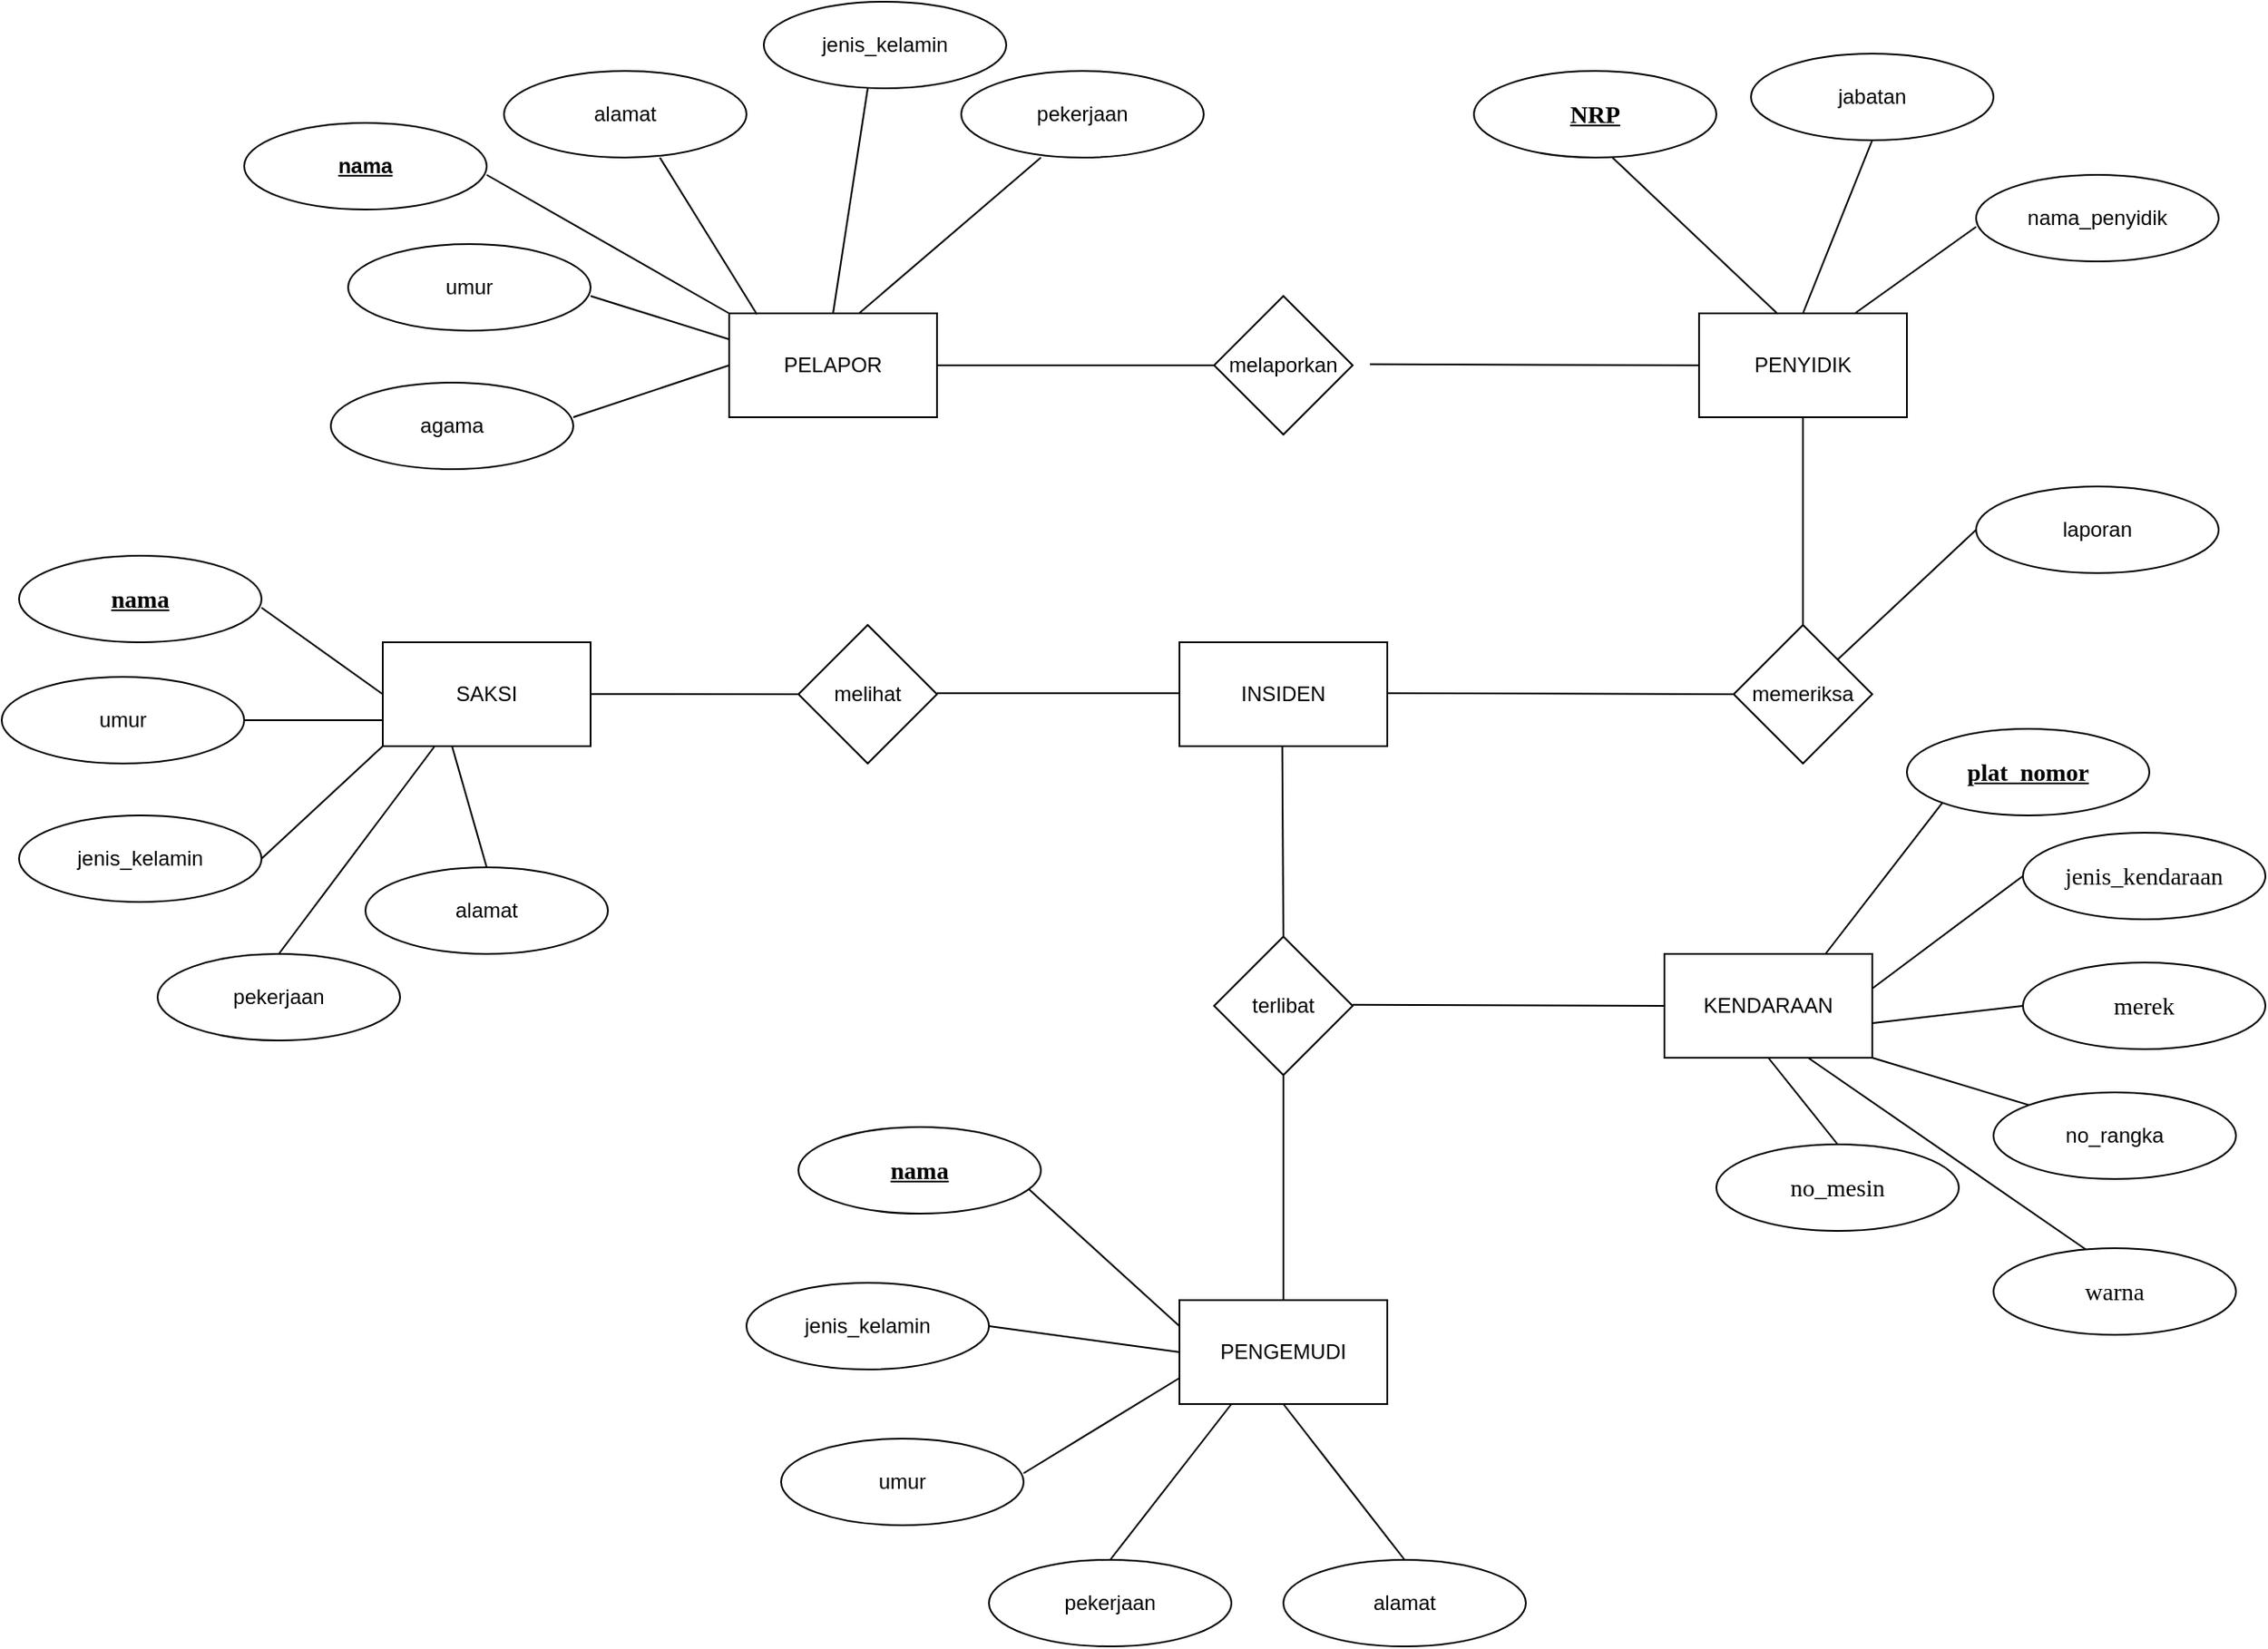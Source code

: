<mxfile version="20.8.0" type="github">
  <diagram id="SfxYuNU0QuVi-YvoFy_M" name="Halaman-1">
    <mxGraphModel dx="2062" dy="1805" grid="1" gridSize="10" guides="1" tooltips="1" connect="1" arrows="1" fold="1" page="1" pageScale="1" pageWidth="827" pageHeight="1169" math="0" shadow="0">
      <root>
        <mxCell id="0" />
        <mxCell id="1" parent="0" />
        <mxCell id="fWzBisHJ5yLW3HTDYXz7-1" value="PELAPOR" style="rounded=0;whiteSpace=wrap;html=1;" vertex="1" parent="1">
          <mxGeometry x="80" y="160" width="120" height="60" as="geometry" />
        </mxCell>
        <mxCell id="fWzBisHJ5yLW3HTDYXz7-2" value="PENYIDIK" style="rounded=0;whiteSpace=wrap;html=1;" vertex="1" parent="1">
          <mxGeometry x="640" y="160" width="120" height="60" as="geometry" />
        </mxCell>
        <mxCell id="fWzBisHJ5yLW3HTDYXz7-3" value="INSIDEN" style="rounded=0;whiteSpace=wrap;html=1;" vertex="1" parent="1">
          <mxGeometry x="340" y="350" width="120" height="60" as="geometry" />
        </mxCell>
        <mxCell id="fWzBisHJ5yLW3HTDYXz7-4" value="PENGEMUDI" style="rounded=0;whiteSpace=wrap;html=1;" vertex="1" parent="1">
          <mxGeometry x="340" y="730" width="120" height="60" as="geometry" />
        </mxCell>
        <mxCell id="fWzBisHJ5yLW3HTDYXz7-5" value="KENDARAAN" style="rounded=0;whiteSpace=wrap;html=1;" vertex="1" parent="1">
          <mxGeometry x="620" y="530" width="120" height="60" as="geometry" />
        </mxCell>
        <mxCell id="fWzBisHJ5yLW3HTDYXz7-6" value="SAKSI" style="rounded=0;whiteSpace=wrap;html=1;" vertex="1" parent="1">
          <mxGeometry x="-120" y="350" width="120" height="60" as="geometry" />
        </mxCell>
        <mxCell id="fWzBisHJ5yLW3HTDYXz7-7" value="melaporkan" style="rhombus;whiteSpace=wrap;html=1;" vertex="1" parent="1">
          <mxGeometry x="360" y="150" width="80" height="80" as="geometry" />
        </mxCell>
        <mxCell id="fWzBisHJ5yLW3HTDYXz7-8" value="memeriksa" style="rhombus;whiteSpace=wrap;html=1;" vertex="1" parent="1">
          <mxGeometry x="660" y="340" width="80" height="80" as="geometry" />
        </mxCell>
        <mxCell id="fWzBisHJ5yLW3HTDYXz7-9" value="melihat" style="rhombus;whiteSpace=wrap;html=1;" vertex="1" parent="1">
          <mxGeometry x="120" y="340" width="80" height="80" as="geometry" />
        </mxCell>
        <mxCell id="fWzBisHJ5yLW3HTDYXz7-19" value="" style="endArrow=none;html=1;rounded=0;exitX=1;exitY=0.5;exitDx=0;exitDy=0;entryX=0;entryY=0.5;entryDx=0;entryDy=0;" edge="1" parent="1" source="fWzBisHJ5yLW3HTDYXz7-1" target="fWzBisHJ5yLW3HTDYXz7-7">
          <mxGeometry width="50" height="50" relative="1" as="geometry">
            <mxPoint x="230" y="200" as="sourcePoint" />
            <mxPoint x="360" y="190" as="targetPoint" />
          </mxGeometry>
        </mxCell>
        <mxCell id="fWzBisHJ5yLW3HTDYXz7-20" value="" style="endArrow=none;html=1;rounded=0;exitX=1;exitY=0.5;exitDx=0;exitDy=0;entryX=0;entryY=0.5;entryDx=0;entryDy=0;" edge="1" parent="1" target="fWzBisHJ5yLW3HTDYXz7-2">
          <mxGeometry width="50" height="50" relative="1" as="geometry">
            <mxPoint x="450" y="189.41" as="sourcePoint" />
            <mxPoint x="590" y="189.41" as="targetPoint" />
          </mxGeometry>
        </mxCell>
        <mxCell id="fWzBisHJ5yLW3HTDYXz7-21" value="" style="endArrow=none;html=1;rounded=0;entryX=0.5;entryY=1;entryDx=0;entryDy=0;exitX=0.5;exitY=0;exitDx=0;exitDy=0;" edge="1" parent="1" source="fWzBisHJ5yLW3HTDYXz7-8" target="fWzBisHJ5yLW3HTDYXz7-2">
          <mxGeometry width="50" height="50" relative="1" as="geometry">
            <mxPoint x="650" y="290" as="sourcePoint" />
            <mxPoint x="650" y="230" as="targetPoint" />
          </mxGeometry>
        </mxCell>
        <mxCell id="fWzBisHJ5yLW3HTDYXz7-22" value="" style="endArrow=none;html=1;rounded=0;exitX=1;exitY=0.5;exitDx=0;exitDy=0;entryX=0;entryY=0.5;entryDx=0;entryDy=0;" edge="1" parent="1" target="fWzBisHJ5yLW3HTDYXz7-8">
          <mxGeometry width="50" height="50" relative="1" as="geometry">
            <mxPoint x="460" y="379.37" as="sourcePoint" />
            <mxPoint x="600" y="379.37" as="targetPoint" />
          </mxGeometry>
        </mxCell>
        <mxCell id="fWzBisHJ5yLW3HTDYXz7-23" value="" style="endArrow=none;html=1;rounded=0;exitX=1;exitY=0.5;exitDx=0;exitDy=0;entryX=0;entryY=0.5;entryDx=0;entryDy=0;" edge="1" parent="1">
          <mxGeometry width="50" height="50" relative="1" as="geometry">
            <mxPoint x="200" y="379.37" as="sourcePoint" />
            <mxPoint x="340" y="379.37" as="targetPoint" />
          </mxGeometry>
        </mxCell>
        <mxCell id="fWzBisHJ5yLW3HTDYXz7-24" value="" style="endArrow=none;html=1;rounded=0;entryX=0;entryY=0.5;entryDx=0;entryDy=0;" edge="1" parent="1" target="fWzBisHJ5yLW3HTDYXz7-9">
          <mxGeometry x="-0.095" y="-50" width="50" height="50" relative="1" as="geometry">
            <mxPoint y="379.87" as="sourcePoint" />
            <mxPoint x="110" y="379.37" as="targetPoint" />
            <mxPoint as="offset" />
          </mxGeometry>
        </mxCell>
        <mxCell id="fWzBisHJ5yLW3HTDYXz7-25" value="" style="endArrow=none;html=1;rounded=0;entryX=0;entryY=0.5;entryDx=0;entryDy=0;exitX=0.5;exitY=0;exitDx=0;exitDy=0;" edge="1" parent="1" source="fWzBisHJ5yLW3HTDYXz7-10">
          <mxGeometry width="50" height="50" relative="1" as="geometry">
            <mxPoint x="399.37" y="510" as="sourcePoint" />
            <mxPoint x="399.37" y="410" as="targetPoint" />
          </mxGeometry>
        </mxCell>
        <mxCell id="fWzBisHJ5yLW3HTDYXz7-27" value="" style="endArrow=none;html=1;rounded=0;entryX=0;entryY=0.5;entryDx=0;entryDy=0;exitX=0.5;exitY=0;exitDx=0;exitDy=0;startArrow=none;" edge="1" parent="1" source="fWzBisHJ5yLW3HTDYXz7-10">
          <mxGeometry width="50" height="50" relative="1" as="geometry">
            <mxPoint x="414" y="630" as="sourcePoint" />
            <mxPoint x="414" y="538.82" as="targetPoint" />
          </mxGeometry>
        </mxCell>
        <mxCell id="fWzBisHJ5yLW3HTDYXz7-28" value="" style="endArrow=none;html=1;rounded=0;exitX=1;exitY=0.5;exitDx=0;exitDy=0;entryX=0;entryY=0.5;entryDx=0;entryDy=0;" edge="1" parent="1" target="fWzBisHJ5yLW3HTDYXz7-5">
          <mxGeometry width="50" height="50" relative="1" as="geometry">
            <mxPoint x="440" y="559.37" as="sourcePoint" />
            <mxPoint x="580" y="559.37" as="targetPoint" />
          </mxGeometry>
        </mxCell>
        <mxCell id="fWzBisHJ5yLW3HTDYXz7-29" value="&lt;h3 style=&quot;text-decoration-line: underline; font-family: &amp;quot;Times New Roman&amp;quot;; text-align: start;&quot;&gt;NRP&lt;/h3&gt;" style="ellipse;whiteSpace=wrap;html=1;" vertex="1" parent="1">
          <mxGeometry x="510" y="20" width="140" height="50" as="geometry" />
        </mxCell>
        <mxCell id="fWzBisHJ5yLW3HTDYXz7-30" value="nama_penyidik" style="ellipse;whiteSpace=wrap;html=1;" vertex="1" parent="1">
          <mxGeometry x="800" y="80" width="140" height="50" as="geometry" />
        </mxCell>
        <mxCell id="fWzBisHJ5yLW3HTDYXz7-32" value="agama" style="ellipse;whiteSpace=wrap;html=1;" vertex="1" parent="1">
          <mxGeometry x="-150" y="200" width="140" height="50" as="geometry" />
        </mxCell>
        <mxCell id="fWzBisHJ5yLW3HTDYXz7-33" value="umur" style="ellipse;whiteSpace=wrap;html=1;" vertex="1" parent="1">
          <mxGeometry x="-140" y="120" width="140" height="50" as="geometry" />
        </mxCell>
        <mxCell id="fWzBisHJ5yLW3HTDYXz7-34" value="jenis_kelamin" style="ellipse;whiteSpace=wrap;html=1;" vertex="1" parent="1">
          <mxGeometry x="100" y="-20" width="140" height="50" as="geometry" />
        </mxCell>
        <mxCell id="fWzBisHJ5yLW3HTDYXz7-36" value="alamat" style="ellipse;whiteSpace=wrap;html=1;" vertex="1" parent="1">
          <mxGeometry x="-50" y="20" width="140" height="50" as="geometry" />
        </mxCell>
        <mxCell id="fWzBisHJ5yLW3HTDYXz7-37" value="pekerjaan" style="ellipse;whiteSpace=wrap;html=1;" vertex="1" parent="1">
          <mxGeometry x="214" y="20" width="140" height="50" as="geometry" />
        </mxCell>
        <mxCell id="fWzBisHJ5yLW3HTDYXz7-38" value="" style="endArrow=none;html=1;rounded=0;entryX=0;entryY=0.5;entryDx=0;entryDy=0;" edge="1" parent="1" target="fWzBisHJ5yLW3HTDYXz7-1">
          <mxGeometry width="50" height="50" relative="1" as="geometry">
            <mxPoint x="-10" y="220" as="sourcePoint" />
            <mxPoint x="20" y="190" as="targetPoint" />
          </mxGeometry>
        </mxCell>
        <mxCell id="fWzBisHJ5yLW3HTDYXz7-39" value="" style="endArrow=none;html=1;rounded=0;entryX=0;entryY=0.25;entryDx=0;entryDy=0;" edge="1" parent="1" target="fWzBisHJ5yLW3HTDYXz7-1">
          <mxGeometry width="50" height="50" relative="1" as="geometry">
            <mxPoint y="150" as="sourcePoint" />
            <mxPoint x="70" y="170" as="targetPoint" />
          </mxGeometry>
        </mxCell>
        <mxCell id="fWzBisHJ5yLW3HTDYXz7-40" value="" style="endArrow=none;html=1;rounded=0;entryX=0.134;entryY=0.011;entryDx=0;entryDy=0;entryPerimeter=0;" edge="1" parent="1" target="fWzBisHJ5yLW3HTDYXz7-1">
          <mxGeometry width="50" height="50" relative="1" as="geometry">
            <mxPoint x="40" y="70" as="sourcePoint" />
            <mxPoint x="90" y="150" as="targetPoint" />
          </mxGeometry>
        </mxCell>
        <mxCell id="fWzBisHJ5yLW3HTDYXz7-41" value="" style="endArrow=none;html=1;rounded=0;entryX=0.5;entryY=0;entryDx=0;entryDy=0;" edge="1" parent="1" target="fWzBisHJ5yLW3HTDYXz7-1">
          <mxGeometry width="50" height="50" relative="1" as="geometry">
            <mxPoint x="160" y="30" as="sourcePoint" />
            <mxPoint x="130" y="150" as="targetPoint" />
          </mxGeometry>
        </mxCell>
        <mxCell id="fWzBisHJ5yLW3HTDYXz7-42" value="" style="endArrow=none;html=1;rounded=0;" edge="1" parent="1">
          <mxGeometry width="50" height="50" relative="1" as="geometry">
            <mxPoint x="155" y="160" as="sourcePoint" />
            <mxPoint x="260" y="70" as="targetPoint" />
          </mxGeometry>
        </mxCell>
        <mxCell id="fWzBisHJ5yLW3HTDYXz7-44" value="" style="endArrow=none;html=1;rounded=0;exitX=0.75;exitY=0;exitDx=0;exitDy=0;" edge="1" parent="1" source="fWzBisHJ5yLW3HTDYXz7-2">
          <mxGeometry width="50" height="50" relative="1" as="geometry">
            <mxPoint x="700" y="160" as="sourcePoint" />
            <mxPoint x="800" y="110" as="targetPoint" />
          </mxGeometry>
        </mxCell>
        <mxCell id="fWzBisHJ5yLW3HTDYXz7-45" value="" style="endArrow=none;html=1;rounded=0;exitX=0.379;exitY=0.006;exitDx=0;exitDy=0;exitPerimeter=0;" edge="1" parent="1" source="fWzBisHJ5yLW3HTDYXz7-2">
          <mxGeometry width="50" height="50" relative="1" as="geometry">
            <mxPoint x="690" y="170" as="sourcePoint" />
            <mxPoint x="590" y="70" as="targetPoint" />
          </mxGeometry>
        </mxCell>
        <mxCell id="fWzBisHJ5yLW3HTDYXz7-47" value="jabatan" style="ellipse;whiteSpace=wrap;html=1;" vertex="1" parent="1">
          <mxGeometry x="670" y="10" width="140" height="50" as="geometry" />
        </mxCell>
        <mxCell id="fWzBisHJ5yLW3HTDYXz7-49" value="" style="endArrow=none;html=1;rounded=0;entryX=0.5;entryY=1;entryDx=0;entryDy=0;exitX=0.5;exitY=0;exitDx=0;exitDy=0;" edge="1" parent="1" source="fWzBisHJ5yLW3HTDYXz7-2" target="fWzBisHJ5yLW3HTDYXz7-47">
          <mxGeometry width="50" height="50" relative="1" as="geometry">
            <mxPoint x="660" y="160" as="sourcePoint" />
            <mxPoint x="760" y="110" as="targetPoint" />
          </mxGeometry>
        </mxCell>
        <mxCell id="fWzBisHJ5yLW3HTDYXz7-50" value="umur" style="ellipse;whiteSpace=wrap;html=1;" vertex="1" parent="1">
          <mxGeometry x="-340" y="370" width="140" height="50" as="geometry" />
        </mxCell>
        <mxCell id="fWzBisHJ5yLW3HTDYXz7-51" value="&lt;h3 style=&quot;text-decoration-line: underline; font-family: &amp;quot;Times New Roman&amp;quot;; text-align: start;&quot;&gt;nama&lt;/h3&gt;" style="ellipse;whiteSpace=wrap;html=1;" vertex="1" parent="1">
          <mxGeometry x="-330" y="300" width="140" height="50" as="geometry" />
        </mxCell>
        <mxCell id="fWzBisHJ5yLW3HTDYXz7-52" value="&lt;b&gt;&lt;u&gt;nama&lt;/u&gt;&lt;/b&gt;" style="ellipse;whiteSpace=wrap;html=1;" vertex="1" parent="1">
          <mxGeometry x="-200" y="50" width="140" height="50" as="geometry" />
        </mxCell>
        <mxCell id="fWzBisHJ5yLW3HTDYXz7-53" value="" style="endArrow=none;html=1;rounded=0;entryX=0;entryY=0;entryDx=0;entryDy=0;" edge="1" parent="1" target="fWzBisHJ5yLW3HTDYXz7-1">
          <mxGeometry width="50" height="50" relative="1" as="geometry">
            <mxPoint x="-60" y="80" as="sourcePoint" />
            <mxPoint x="-20" y="80" as="targetPoint" />
          </mxGeometry>
        </mxCell>
        <mxCell id="fWzBisHJ5yLW3HTDYXz7-54" value="" style="endArrow=none;html=1;rounded=0;entryX=0.5;entryY=1;entryDx=0;entryDy=0;" edge="1" parent="1" target="fWzBisHJ5yLW3HTDYXz7-10">
          <mxGeometry width="50" height="50" relative="1" as="geometry">
            <mxPoint x="400" y="730" as="sourcePoint" />
            <mxPoint x="414" y="538.82" as="targetPoint" />
          </mxGeometry>
        </mxCell>
        <mxCell id="fWzBisHJ5yLW3HTDYXz7-10" value="terlibat" style="rhombus;whiteSpace=wrap;html=1;" vertex="1" parent="1">
          <mxGeometry x="360" y="520" width="80" height="80" as="geometry" />
        </mxCell>
        <mxCell id="fWzBisHJ5yLW3HTDYXz7-56" value="jenis_kelamin" style="ellipse;whiteSpace=wrap;html=1;" vertex="1" parent="1">
          <mxGeometry x="-330" y="450" width="140" height="50" as="geometry" />
        </mxCell>
        <mxCell id="fWzBisHJ5yLW3HTDYXz7-57" value="alamat" style="ellipse;whiteSpace=wrap;html=1;" vertex="1" parent="1">
          <mxGeometry x="-130" y="480" width="140" height="50" as="geometry" />
        </mxCell>
        <mxCell id="fWzBisHJ5yLW3HTDYXz7-58" value="" style="endArrow=none;html=1;rounded=0;exitX=0;exitY=0.5;exitDx=0;exitDy=0;" edge="1" parent="1" source="fWzBisHJ5yLW3HTDYXz7-6">
          <mxGeometry width="50" height="50" relative="1" as="geometry">
            <mxPoint x="-240" y="380" as="sourcePoint" />
            <mxPoint x="-190" y="330" as="targetPoint" />
          </mxGeometry>
        </mxCell>
        <mxCell id="fWzBisHJ5yLW3HTDYXz7-59" value="" style="endArrow=none;html=1;rounded=0;exitX=0;exitY=0.75;exitDx=0;exitDy=0;entryX=1;entryY=0.5;entryDx=0;entryDy=0;" edge="1" parent="1" source="fWzBisHJ5yLW3HTDYXz7-6" target="fWzBisHJ5yLW3HTDYXz7-50">
          <mxGeometry width="50" height="50" relative="1" as="geometry">
            <mxPoint x="-120" y="460" as="sourcePoint" />
            <mxPoint x="-190" y="410" as="targetPoint" />
          </mxGeometry>
        </mxCell>
        <mxCell id="fWzBisHJ5yLW3HTDYXz7-60" value="" style="endArrow=none;html=1;rounded=0;exitX=0;exitY=1;exitDx=0;exitDy=0;entryX=1;entryY=0.5;entryDx=0;entryDy=0;" edge="1" parent="1" source="fWzBisHJ5yLW3HTDYXz7-6" target="fWzBisHJ5yLW3HTDYXz7-56">
          <mxGeometry width="50" height="50" relative="1" as="geometry">
            <mxPoint x="-100" y="550" as="sourcePoint" />
            <mxPoint x="-170" y="500" as="targetPoint" />
          </mxGeometry>
        </mxCell>
        <mxCell id="fWzBisHJ5yLW3HTDYXz7-61" value="" style="endArrow=none;html=1;rounded=0;exitX=0.5;exitY=0;exitDx=0;exitDy=0;" edge="1" parent="1" source="fWzBisHJ5yLW3HTDYXz7-57">
          <mxGeometry width="50" height="50" relative="1" as="geometry">
            <mxPoint x="-10" y="460" as="sourcePoint" />
            <mxPoint x="-80" y="410" as="targetPoint" />
          </mxGeometry>
        </mxCell>
        <mxCell id="fWzBisHJ5yLW3HTDYXz7-62" value="pekerjaan" style="ellipse;whiteSpace=wrap;html=1;" vertex="1" parent="1">
          <mxGeometry x="-250" y="530" width="140" height="50" as="geometry" />
        </mxCell>
        <mxCell id="fWzBisHJ5yLW3HTDYXz7-63" value="" style="endArrow=none;html=1;rounded=0;exitX=0.25;exitY=1;exitDx=0;exitDy=0;entryX=0.5;entryY=0;entryDx=0;entryDy=0;" edge="1" parent="1" source="fWzBisHJ5yLW3HTDYXz7-6" target="fWzBisHJ5yLW3HTDYXz7-62">
          <mxGeometry width="50" height="50" relative="1" as="geometry">
            <mxPoint x="-89.96" y="421.5" as="sourcePoint" />
            <mxPoint x="-160" y="495" as="targetPoint" />
          </mxGeometry>
        </mxCell>
        <mxCell id="fWzBisHJ5yLW3HTDYXz7-64" value="&lt;h3 style=&quot;text-decoration-line: underline; font-family: &amp;quot;Times New Roman&amp;quot;; text-align: start;&quot;&gt;nama&lt;/h3&gt;" style="ellipse;whiteSpace=wrap;html=1;" vertex="1" parent="1">
          <mxGeometry x="120" y="630" width="140" height="50" as="geometry" />
        </mxCell>
        <mxCell id="fWzBisHJ5yLW3HTDYXz7-65" value="umur" style="ellipse;whiteSpace=wrap;html=1;" vertex="1" parent="1">
          <mxGeometry x="110" y="810" width="140" height="50" as="geometry" />
        </mxCell>
        <mxCell id="fWzBisHJ5yLW3HTDYXz7-66" value="jenis_kelamin" style="ellipse;whiteSpace=wrap;html=1;" vertex="1" parent="1">
          <mxGeometry x="90" y="720" width="140" height="50" as="geometry" />
        </mxCell>
        <mxCell id="fWzBisHJ5yLW3HTDYXz7-67" value="pekerjaan" style="ellipse;whiteSpace=wrap;html=1;" vertex="1" parent="1">
          <mxGeometry x="230" y="880" width="140" height="50" as="geometry" />
        </mxCell>
        <mxCell id="fWzBisHJ5yLW3HTDYXz7-68" value="alamat" style="ellipse;whiteSpace=wrap;html=1;" vertex="1" parent="1">
          <mxGeometry x="400" y="880" width="140" height="50" as="geometry" />
        </mxCell>
        <mxCell id="fWzBisHJ5yLW3HTDYXz7-71" value="" style="endArrow=none;html=1;rounded=0;exitX=0.949;exitY=0.716;exitDx=0;exitDy=0;exitPerimeter=0;entryX=0;entryY=0.25;entryDx=0;entryDy=0;" edge="1" parent="1" source="fWzBisHJ5yLW3HTDYXz7-64" target="fWzBisHJ5yLW3HTDYXz7-4">
          <mxGeometry width="50" height="50" relative="1" as="geometry">
            <mxPoint x="300" y="810" as="sourcePoint" />
            <mxPoint x="350" y="760" as="targetPoint" />
          </mxGeometry>
        </mxCell>
        <mxCell id="fWzBisHJ5yLW3HTDYXz7-74" value="" style="endArrow=none;html=1;rounded=0;exitX=1;exitY=0.5;exitDx=0;exitDy=0;entryX=0;entryY=0.5;entryDx=0;entryDy=0;" edge="1" parent="1" source="fWzBisHJ5yLW3HTDYXz7-66" target="fWzBisHJ5yLW3HTDYXz7-4">
          <mxGeometry width="50" height="50" relative="1" as="geometry">
            <mxPoint x="230.0" y="740.0" as="sourcePoint" />
            <mxPoint x="309.3" y="819.55" as="targetPoint" />
          </mxGeometry>
        </mxCell>
        <mxCell id="fWzBisHJ5yLW3HTDYXz7-75" value="" style="endArrow=none;html=1;rounded=0;entryX=0;entryY=0.75;entryDx=0;entryDy=0;" edge="1" parent="1" target="fWzBisHJ5yLW3HTDYXz7-4">
          <mxGeometry width="50" height="50" relative="1" as="geometry">
            <mxPoint x="250" y="830" as="sourcePoint" />
            <mxPoint x="329.3" y="909.55" as="targetPoint" />
          </mxGeometry>
        </mxCell>
        <mxCell id="fWzBisHJ5yLW3HTDYXz7-76" value="" style="endArrow=none;html=1;rounded=0;exitX=1.005;exitY=0.709;exitDx=0;exitDy=0;exitPerimeter=0;entryX=0.25;entryY=1;entryDx=0;entryDy=0;" edge="1" parent="1" target="fWzBisHJ5yLW3HTDYXz7-4">
          <mxGeometry width="50" height="50" relative="1" as="geometry">
            <mxPoint x="300.0" y="880.0" as="sourcePoint" />
            <mxPoint x="379.3" y="959.55" as="targetPoint" />
          </mxGeometry>
        </mxCell>
        <mxCell id="fWzBisHJ5yLW3HTDYXz7-77" value="" style="endArrow=none;html=1;rounded=0;exitX=1.005;exitY=0.709;exitDx=0;exitDy=0;exitPerimeter=0;entryX=0.5;entryY=0;entryDx=0;entryDy=0;" edge="1" parent="1" target="fWzBisHJ5yLW3HTDYXz7-68">
          <mxGeometry width="50" height="50" relative="1" as="geometry">
            <mxPoint x="400.0" y="790.0" as="sourcePoint" />
            <mxPoint x="479.3" y="869.55" as="targetPoint" />
          </mxGeometry>
        </mxCell>
        <mxCell id="fWzBisHJ5yLW3HTDYXz7-78" value="&lt;h3 style=&quot;font-family: &amp;quot;Times New Roman&amp;quot;; text-align: start;&quot;&gt;&lt;span style=&quot;font-weight: 400;&quot;&gt;jenis_kendaraan&lt;/span&gt;&lt;/h3&gt;" style="ellipse;whiteSpace=wrap;html=1;" vertex="1" parent="1">
          <mxGeometry x="827" y="460" width="140" height="50" as="geometry" />
        </mxCell>
        <mxCell id="fWzBisHJ5yLW3HTDYXz7-79" value="&lt;h3 style=&quot;font-family: &amp;quot;Times New Roman&amp;quot;; text-align: start;&quot;&gt;&lt;span style=&quot;font-weight: normal;&quot;&gt;merek&lt;/span&gt;&lt;/h3&gt;" style="ellipse;whiteSpace=wrap;html=1;" vertex="1" parent="1">
          <mxGeometry x="827" y="535" width="140" height="50" as="geometry" />
        </mxCell>
        <mxCell id="fWzBisHJ5yLW3HTDYXz7-80" value="" style="endArrow=none;html=1;rounded=0;exitX=1.005;exitY=0.709;exitDx=0;exitDy=0;exitPerimeter=0;entryX=0;entryY=0.5;entryDx=0;entryDy=0;" edge="1" parent="1" target="fWzBisHJ5yLW3HTDYXz7-78">
          <mxGeometry width="50" height="50" relative="1" as="geometry">
            <mxPoint x="740" y="550" as="sourcePoint" />
            <mxPoint x="810" y="640" as="targetPoint" />
          </mxGeometry>
        </mxCell>
        <mxCell id="fWzBisHJ5yLW3HTDYXz7-81" value="" style="endArrow=none;html=1;rounded=0;exitX=1.005;exitY=0.709;exitDx=0;exitDy=0;exitPerimeter=0;entryX=0;entryY=0.5;entryDx=0;entryDy=0;" edge="1" parent="1" target="fWzBisHJ5yLW3HTDYXz7-79">
          <mxGeometry x="0.139" y="393" width="50" height="50" relative="1" as="geometry">
            <mxPoint x="740" y="570" as="sourcePoint" />
            <mxPoint x="810" y="660" as="targetPoint" />
            <mxPoint as="offset" />
          </mxGeometry>
        </mxCell>
        <mxCell id="fWzBisHJ5yLW3HTDYXz7-82" value="no_rangka" style="ellipse;whiteSpace=wrap;html=1;" vertex="1" parent="1">
          <mxGeometry x="810" y="610" width="140" height="50" as="geometry" />
        </mxCell>
        <mxCell id="fWzBisHJ5yLW3HTDYXz7-83" value="&lt;h3 style=&quot;font-family: &amp;quot;Times New Roman&amp;quot;; text-align: start;&quot;&gt;&lt;span style=&quot;font-weight: 400;&quot;&gt;no_mesin&lt;/span&gt;&lt;/h3&gt;" style="ellipse;whiteSpace=wrap;html=1;" vertex="1" parent="1">
          <mxGeometry x="650" y="640" width="140" height="50" as="geometry" />
        </mxCell>
        <mxCell id="fWzBisHJ5yLW3HTDYXz7-84" value="" style="endArrow=none;html=1;rounded=0;exitX=1.005;exitY=0.709;exitDx=0;exitDy=0;exitPerimeter=0;entryX=0.5;entryY=0;entryDx=0;entryDy=0;" edge="1" parent="1" target="fWzBisHJ5yLW3HTDYXz7-83">
          <mxGeometry x="0.139" y="393" width="50" height="50" relative="1" as="geometry">
            <mxPoint x="680" y="590" as="sourcePoint" />
            <mxPoint x="767" y="555" as="targetPoint" />
            <mxPoint as="offset" />
          </mxGeometry>
        </mxCell>
        <mxCell id="fWzBisHJ5yLW3HTDYXz7-85" value="" style="endArrow=none;html=1;rounded=0;exitX=1;exitY=1;exitDx=0;exitDy=0;entryX=0;entryY=0;entryDx=0;entryDy=0;" edge="1" parent="1" source="fWzBisHJ5yLW3HTDYXz7-5" target="fWzBisHJ5yLW3HTDYXz7-82">
          <mxGeometry x="0.139" y="393" width="50" height="50" relative="1" as="geometry">
            <mxPoint x="760" y="590" as="sourcePoint" />
            <mxPoint x="847" y="555" as="targetPoint" />
            <mxPoint as="offset" />
          </mxGeometry>
        </mxCell>
        <mxCell id="fWzBisHJ5yLW3HTDYXz7-86" value="" style="endArrow=none;html=1;rounded=0;exitX=1.005;exitY=0.709;exitDx=0;exitDy=0;exitPerimeter=0;entryX=0.38;entryY=0.012;entryDx=0;entryDy=0;entryPerimeter=0;" edge="1" parent="1" target="fWzBisHJ5yLW3HTDYXz7-87">
          <mxGeometry x="0.139" y="393" width="50" height="50" relative="1" as="geometry">
            <mxPoint x="703" y="590" as="sourcePoint" />
            <mxPoint x="790" y="555" as="targetPoint" />
            <mxPoint as="offset" />
          </mxGeometry>
        </mxCell>
        <mxCell id="fWzBisHJ5yLW3HTDYXz7-87" value="&lt;h3 style=&quot;font-family: &amp;quot;Times New Roman&amp;quot;; text-align: start;&quot;&gt;&lt;span style=&quot;font-weight: normal;&quot;&gt;warna&lt;/span&gt;&lt;/h3&gt;" style="ellipse;whiteSpace=wrap;html=1;" vertex="1" parent="1">
          <mxGeometry x="810" y="700" width="140" height="50" as="geometry" />
        </mxCell>
        <mxCell id="fWzBisHJ5yLW3HTDYXz7-88" value="&lt;h3 style=&quot;text-decoration-line: underline; font-family: &amp;quot;Times New Roman&amp;quot;; text-align: start;&quot;&gt;plat_nomor&lt;/h3&gt;" style="ellipse;whiteSpace=wrap;html=1;" vertex="1" parent="1">
          <mxGeometry x="760" y="400" width="140" height="50" as="geometry" />
        </mxCell>
        <mxCell id="fWzBisHJ5yLW3HTDYXz7-89" value="" style="endArrow=none;html=1;rounded=0;exitX=1.005;exitY=0.709;exitDx=0;exitDy=0;exitPerimeter=0;entryX=0;entryY=1;entryDx=0;entryDy=0;" edge="1" parent="1" target="fWzBisHJ5yLW3HTDYXz7-88">
          <mxGeometry width="50" height="50" relative="1" as="geometry">
            <mxPoint x="713" y="530" as="sourcePoint" />
            <mxPoint x="800" y="465" as="targetPoint" />
          </mxGeometry>
        </mxCell>
        <mxCell id="fWzBisHJ5yLW3HTDYXz7-90" value="laporan" style="ellipse;whiteSpace=wrap;html=1;" vertex="1" parent="1">
          <mxGeometry x="800" y="260" width="140" height="50" as="geometry" />
        </mxCell>
        <mxCell id="fWzBisHJ5yLW3HTDYXz7-91" value="" style="endArrow=none;html=1;rounded=0;entryX=0;entryY=0.5;entryDx=0;entryDy=0;exitX=0.5;exitY=0;exitDx=0;exitDy=0;" edge="1" parent="1" target="fWzBisHJ5yLW3HTDYXz7-90">
          <mxGeometry width="50" height="50" relative="1" as="geometry">
            <mxPoint x="720" y="360" as="sourcePoint" />
            <mxPoint x="720" y="240" as="targetPoint" />
          </mxGeometry>
        </mxCell>
      </root>
    </mxGraphModel>
  </diagram>
</mxfile>
